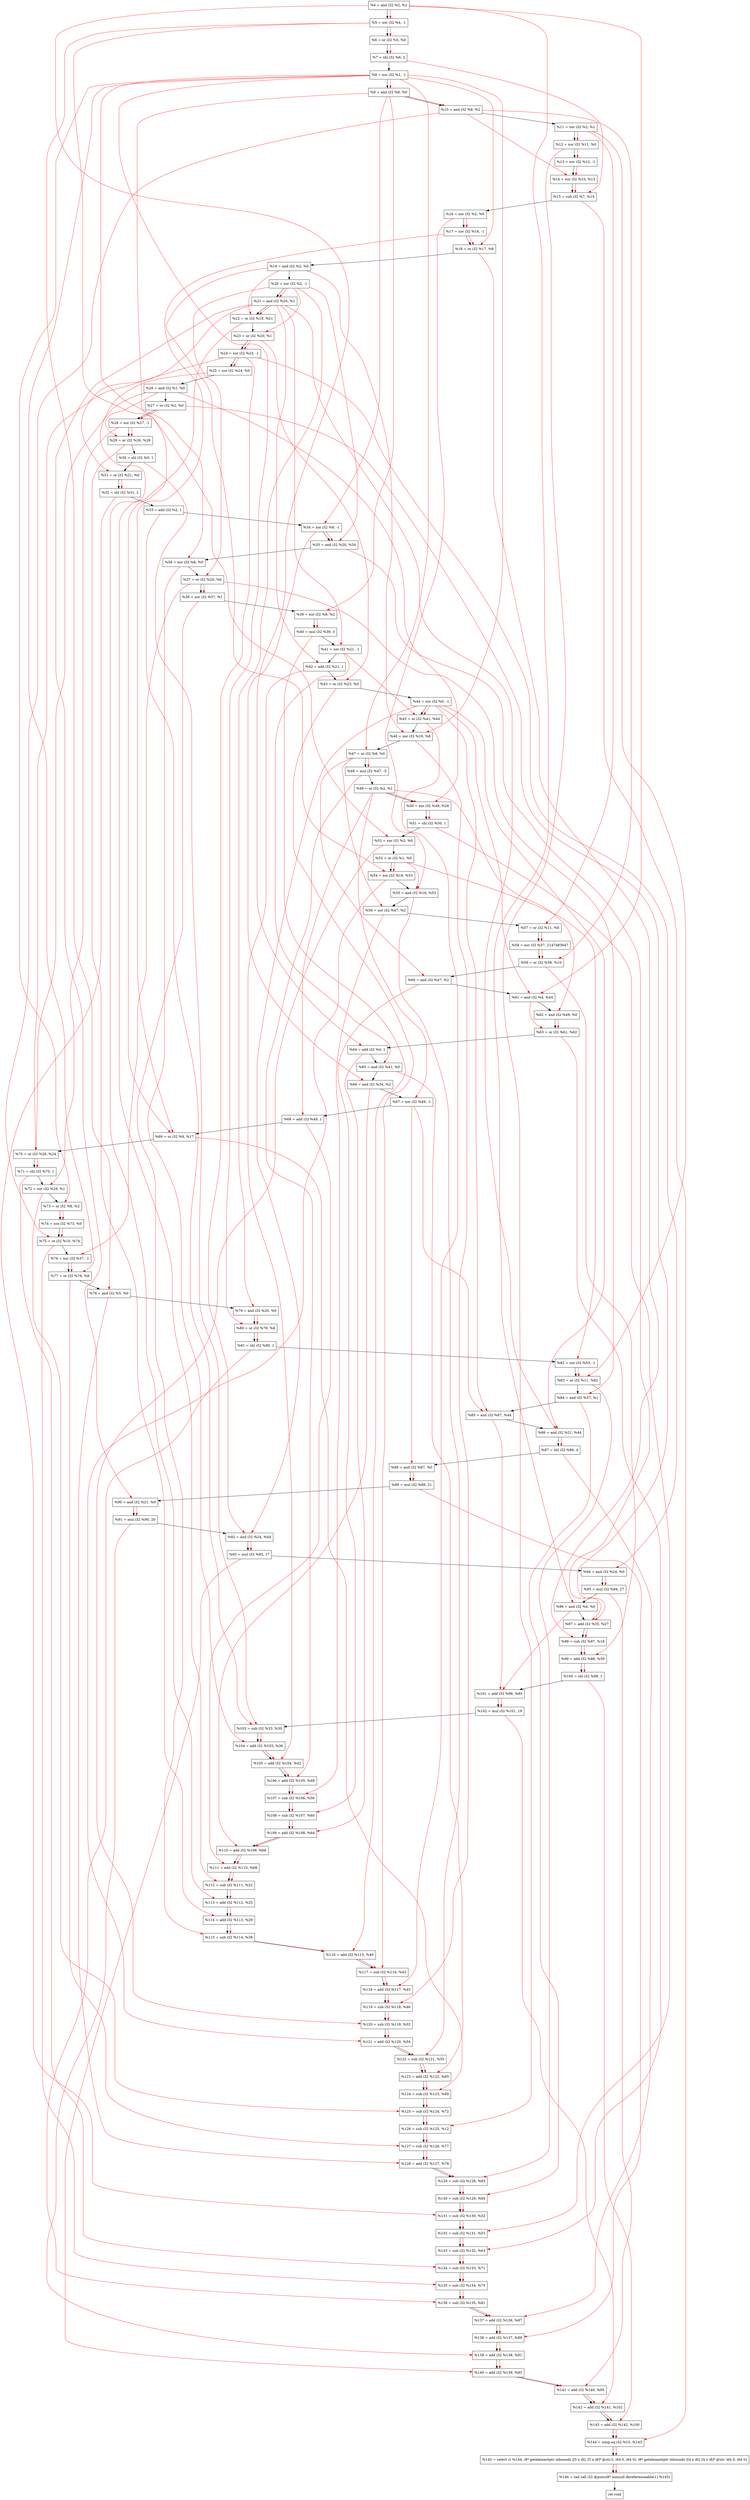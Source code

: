 digraph "DFG for'crackme' function" {
	Node0x142cef0[shape=record, label="  %4 = and i32 %2, %1"];
	Node0x142d5c0[shape=record, label="  %5 = xor i32 %4, -1"];
	Node0x142d630[shape=record, label="  %6 = or i32 %5, %0"];
	Node0x142d6d0[shape=record, label="  %7 = shl i32 %6, 2"];
	Node0x142d740[shape=record, label="  %8 = xor i32 %1, -1"];
	Node0x142d7b0[shape=record, label="  %9 = and i32 %8, %0"];
	Node0x142d820[shape=record, label="  %10 = and i32 %9, %2"];
	Node0x142d890[shape=record, label="  %11 = xor i32 %2, %1"];
	Node0x142d900[shape=record, label="  %12 = xor i32 %11, %0"];
	Node0x142d970[shape=record, label="  %13 = xor i32 %12, -1"];
	Node0x142d9e0[shape=record, label="  %14 = xor i32 %10, %13"];
	Node0x142da50[shape=record, label="  %15 = sub i32 %7, %14"];
	Node0x142dac0[shape=record, label="  %16 = xor i32 %2, %0"];
	Node0x142db30[shape=record, label="  %17 = xor i32 %16, -1"];
	Node0x142dba0[shape=record, label="  %18 = or i32 %17, %8"];
	Node0x142dc10[shape=record, label="  %19 = and i32 %2, %0"];
	Node0x142dc80[shape=record, label="  %20 = xor i32 %2, -1"];
	Node0x142dcf0[shape=record, label="  %21 = and i32 %20, %1"];
	Node0x142dd60[shape=record, label="  %22 = or i32 %19, %21"];
	Node0x142ddd0[shape=record, label="  %23 = or i32 %20, %1"];
	Node0x142de40[shape=record, label="  %24 = xor i32 %23, -1"];
	Node0x142deb0[shape=record, label="  %25 = xor i32 %24, %0"];
	Node0x142df20[shape=record, label="  %26 = and i32 %1, %0"];
	Node0x142df90[shape=record, label="  %27 = or i32 %2, %0"];
	Node0x142e000[shape=record, label="  %28 = xor i32 %27, -1"];
	Node0x142e070[shape=record, label="  %29 = or i32 %26, %28"];
	Node0x142e110[shape=record, label="  %30 = shl i32 %0, 1"];
	Node0x142e180[shape=record, label="  %31 = or i32 %21, %0"];
	Node0x142e1f0[shape=record, label="  %32 = shl i32 %31, 2"];
	Node0x142e470[shape=record, label="  %33 = add i32 %2, 1"];
	Node0x142e4e0[shape=record, label="  %34 = xor i32 %9, -1"];
	Node0x142e550[shape=record, label="  %35 = and i32 %20, %34"];
	Node0x142e5c0[shape=record, label="  %36 = xor i32 %8, %0"];
	Node0x142e630[shape=record, label="  %37 = or i32 %20, %0"];
	Node0x142e6a0[shape=record, label="  %38 = xor i32 %37, %1"];
	Node0x142e710[shape=record, label="  %39 = xor i32 %9, %2"];
	Node0x142e7b0[shape=record, label="  %40 = mul i32 %39, 3"];
	Node0x142e820[shape=record, label="  %41 = xor i32 %21, -1"];
	Node0x142e890[shape=record, label="  %42 = add i32 %21, 1"];
	Node0x142e900[shape=record, label="  %43 = or i32 %23, %0"];
	Node0x142e970[shape=record, label="  %44 = xor i32 %0, -1"];
	Node0x142e9e0[shape=record, label="  %45 = or i32 %41, %44"];
	Node0x142ea50[shape=record, label="  %46 = xor i32 %19, %8"];
	Node0x142eac0[shape=record, label="  %47 = or i32 %8, %0"];
	Node0x142eb60[shape=record, label="  %48 = mul i32 %47, -5"];
	Node0x142ebd0[shape=record, label="  %49 = or i32 %2, %1"];
	Node0x142ec40[shape=record, label="  %50 = xor i32 %49, %26"];
	Node0x142ecb0[shape=record, label="  %51 = shl i32 %50, 1"];
	Node0x142ed20[shape=record, label="  %52 = xor i32 %5, %0"];
	Node0x142ed90[shape=record, label="  %53 = or i32 %1, %0"];
	Node0x142ee00[shape=record, label="  %54 = xor i32 %19, %53"];
	Node0x142ee70[shape=record, label="  %55 = and i32 %16, %53"];
	Node0x142eee0[shape=record, label="  %56 = xor i32 %47, %2"];
	Node0x142ef50[shape=record, label="  %57 = or i32 %11, %0"];
	Node0x142eff0[shape=record, label="  %58 = xor i32 %57, 2147483647"];
	Node0x142f060[shape=record, label="  %59 = or i32 %58, %10"];
	Node0x142f0d0[shape=record, label="  %60 = and i32 %47, %2"];
	Node0x142f140[shape=record, label="  %61 = and i32 %4, %44"];
	Node0x142f1b0[shape=record, label="  %62 = and i32 %49, %0"];
	Node0x142f220[shape=record, label="  %63 = or i32 %61, %62"];
	Node0x142f290[shape=record, label="  %64 = add i32 %4, 1"];
	Node0x142f710[shape=record, label="  %65 = and i32 %41, %0"];
	Node0x142f780[shape=record, label="  %66 = and i32 %34, %2"];
	Node0x142f7f0[shape=record, label="  %67 = xor i32 %49, -1"];
	Node0x142f860[shape=record, label="  %68 = add i32 %49, 1"];
	Node0x142f8d0[shape=record, label="  %69 = or i32 %9, %17"];
	Node0x142f940[shape=record, label="  %70 = or i32 %26, %24"];
	Node0x142f9b0[shape=record, label="  %71 = shl i32 %70, 1"];
	Node0x142fa20[shape=record, label="  %72 = xor i32 %28, %1"];
	Node0x142fa90[shape=record, label="  %73 = or i32 %8, %2"];
	Node0x142fb00[shape=record, label="  %74 = xor i32 %73, %0"];
	Node0x142fb70[shape=record, label="  %75 = or i32 %10, %74"];
	Node0x142fbe0[shape=record, label="  %76 = xor i32 %37, -1"];
	Node0x142fc50[shape=record, label="  %77 = or i32 %76, %8"];
	Node0x142fcc0[shape=record, label="  %78 = and i32 %5, %0"];
	Node0x142fd30[shape=record, label="  %79 = and i32 %20, %0"];
	Node0x142fda0[shape=record, label="  %80 = or i32 %79, %8"];
	Node0x142fe10[shape=record, label="  %81 = shl i32 %80, 1"];
	Node0x142fe80[shape=record, label="  %82 = xor i32 %53, -1"];
	Node0x142fef0[shape=record, label="  %83 = or i32 %11, %82"];
	Node0x142ff60[shape=record, label="  %84 = and i32 %37, %1"];
	Node0x142ffd0[shape=record, label="  %85 = and i32 %67, %44"];
	Node0x1430040[shape=record, label="  %86 = and i32 %21, %44"];
	Node0x14300e0[shape=record, label="  %87 = shl i32 %86, 4"];
	Node0x1430150[shape=record, label="  %88 = and i32 %67, %0"];
	Node0x14301f0[shape=record, label="  %89 = mul i32 %88, 21"];
	Node0x1430260[shape=record, label="  %90 = and i32 %21, %0"];
	Node0x1430300[shape=record, label="  %91 = mul i32 %90, 20"];
	Node0x1430370[shape=record, label="  %92 = and i32 %24, %44"];
	Node0x1430410[shape=record, label="  %93 = mul i32 %92, 17"];
	Node0x1430480[shape=record, label="  %94 = and i32 %24, %0"];
	Node0x1430520[shape=record, label="  %95 = mul i32 %94, 27"];
	Node0x1430590[shape=record, label="  %96 = and i32 %4, %0"];
	Node0x1430600[shape=record, label="  %97 = add i32 %35, %27"];
	Node0x1430670[shape=record, label="  %98 = sub i32 %97, %18"];
	Node0x14306e0[shape=record, label="  %99 = add i32 %98, %59"];
	Node0x1430750[shape=record, label="  %100 = shl i32 %99, 1"];
	Node0x14307c0[shape=record, label="  %101 = add i32 %96, %85"];
	Node0x1430860[shape=record, label="  %102 = mul i32 %101, 19"];
	Node0x14308d0[shape=record, label="  %103 = sub i32 %33, %30"];
	Node0x1430940[shape=record, label="  %104 = add i32 %103, %36"];
	Node0x14309b0[shape=record, label="  %105 = add i32 %104, %42"];
	Node0x1430a20[shape=record, label="  %106 = add i32 %105, %48"];
	Node0x1430a90[shape=record, label="  %107 = sub i32 %106, %56"];
	Node0x1430b00[shape=record, label="  %108 = sub i32 %107, %60"];
	Node0x1430b70[shape=record, label="  %109 = add i32 %108, %64"];
	Node0x1430be0[shape=record, label="  %110 = add i32 %109, %66"];
	Node0x1430c50[shape=record, label="  %111 = add i32 %110, %68"];
	Node0x1430cc0[shape=record, label="  %112 = sub i32 %111, %22"];
	Node0x1430d30[shape=record, label="  %113 = add i32 %112, %25"];
	Node0x1430da0[shape=record, label="  %114 = add i32 %113, %29"];
	Node0x1430e10[shape=record, label="  %115 = sub i32 %114, %38"];
	Node0x1430e80[shape=record, label="  %116 = add i32 %115, %40"];
	Node0x1430ef0[shape=record, label="  %117 = sub i32 %116, %43"];
	Node0x1430f60[shape=record, label="  %118 = add i32 %117, %45"];
	Node0x1430fd0[shape=record, label="  %119 = sub i32 %118, %46"];
	Node0x1431040[shape=record, label="  %120 = sub i32 %119, %52"];
	Node0x14310b0[shape=record, label="  %121 = add i32 %120, %54"];
	Node0x1431120[shape=record, label="  %122 = sub i32 %121, %55"];
	Node0x1431190[shape=record, label="  %123 = add i32 %122, %65"];
	Node0x1431200[shape=record, label="  %124 = sub i32 %123, %69"];
	Node0x1431270[shape=record, label="  %125 = sub i32 %124, %72"];
	Node0x14312e0[shape=record, label="  %126 = sub i32 %125, %12"];
	Node0x1431350[shape=record, label="  %127 = sub i32 %126, %77"];
	Node0x14313c0[shape=record, label="  %128 = add i32 %127, %78"];
	Node0x1431c40[shape=record, label="  %129 = sub i32 %128, %83"];
	Node0x1431cb0[shape=record, label="  %130 = sub i32 %129, %84"];
	Node0x1431d20[shape=record, label="  %131 = sub i32 %130, %32"];
	Node0x1431d90[shape=record, label="  %132 = sub i32 %131, %51"];
	Node0x1431e00[shape=record, label="  %133 = sub i32 %132, %63"];
	Node0x1431e70[shape=record, label="  %134 = sub i32 %133, %71"];
	Node0x1431ee0[shape=record, label="  %135 = sub i32 %134, %75"];
	Node0x1431f50[shape=record, label="  %136 = sub i32 %135, %81"];
	Node0x1431fc0[shape=record, label="  %137 = add i32 %136, %87"];
	Node0x1432030[shape=record, label="  %138 = add i32 %137, %89"];
	Node0x14320a0[shape=record, label="  %139 = add i32 %138, %91"];
	Node0x1432110[shape=record, label="  %140 = add i32 %139, %93"];
	Node0x1432180[shape=record, label="  %141 = add i32 %140, %95"];
	Node0x14321f0[shape=record, label="  %142 = add i32 %141, %102"];
	Node0x1432260[shape=record, label="  %143 = add i32 %142, %100"];
	Node0x14322d0[shape=record, label="  %144 = icmp eq i32 %15, %143"];
	Node0x13cd268[shape=record, label="  %145 = select i1 %144, i8* getelementptr inbounds ([5 x i8], [5 x i8]* @str.3, i64 0, i64 0), i8* getelementptr inbounds ([4 x i8], [4 x i8]* @str, i64 0, i64 0)"];
	Node0x1432560[shape=record, label="  %146 = tail call i32 @puts(i8* nonnull dereferenceable(1) %145)"];
	Node0x14325b0[shape=record, label="  ret void"];
	Node0x142cef0 -> Node0x142d5c0;
	Node0x142d5c0 -> Node0x142d630;
	Node0x142d630 -> Node0x142d6d0;
	Node0x142d6d0 -> Node0x142d740;
	Node0x142d740 -> Node0x142d7b0;
	Node0x142d7b0 -> Node0x142d820;
	Node0x142d820 -> Node0x142d890;
	Node0x142d890 -> Node0x142d900;
	Node0x142d900 -> Node0x142d970;
	Node0x142d970 -> Node0x142d9e0;
	Node0x142d9e0 -> Node0x142da50;
	Node0x142da50 -> Node0x142dac0;
	Node0x142dac0 -> Node0x142db30;
	Node0x142db30 -> Node0x142dba0;
	Node0x142dba0 -> Node0x142dc10;
	Node0x142dc10 -> Node0x142dc80;
	Node0x142dc80 -> Node0x142dcf0;
	Node0x142dcf0 -> Node0x142dd60;
	Node0x142dd60 -> Node0x142ddd0;
	Node0x142ddd0 -> Node0x142de40;
	Node0x142de40 -> Node0x142deb0;
	Node0x142deb0 -> Node0x142df20;
	Node0x142df20 -> Node0x142df90;
	Node0x142df90 -> Node0x142e000;
	Node0x142e000 -> Node0x142e070;
	Node0x142e070 -> Node0x142e110;
	Node0x142e110 -> Node0x142e180;
	Node0x142e180 -> Node0x142e1f0;
	Node0x142e1f0 -> Node0x142e470;
	Node0x142e470 -> Node0x142e4e0;
	Node0x142e4e0 -> Node0x142e550;
	Node0x142e550 -> Node0x142e5c0;
	Node0x142e5c0 -> Node0x142e630;
	Node0x142e630 -> Node0x142e6a0;
	Node0x142e6a0 -> Node0x142e710;
	Node0x142e710 -> Node0x142e7b0;
	Node0x142e7b0 -> Node0x142e820;
	Node0x142e820 -> Node0x142e890;
	Node0x142e890 -> Node0x142e900;
	Node0x142e900 -> Node0x142e970;
	Node0x142e970 -> Node0x142e9e0;
	Node0x142e9e0 -> Node0x142ea50;
	Node0x142ea50 -> Node0x142eac0;
	Node0x142eac0 -> Node0x142eb60;
	Node0x142eb60 -> Node0x142ebd0;
	Node0x142ebd0 -> Node0x142ec40;
	Node0x142ec40 -> Node0x142ecb0;
	Node0x142ecb0 -> Node0x142ed20;
	Node0x142ed20 -> Node0x142ed90;
	Node0x142ed90 -> Node0x142ee00;
	Node0x142ee00 -> Node0x142ee70;
	Node0x142ee70 -> Node0x142eee0;
	Node0x142eee0 -> Node0x142ef50;
	Node0x142ef50 -> Node0x142eff0;
	Node0x142eff0 -> Node0x142f060;
	Node0x142f060 -> Node0x142f0d0;
	Node0x142f0d0 -> Node0x142f140;
	Node0x142f140 -> Node0x142f1b0;
	Node0x142f1b0 -> Node0x142f220;
	Node0x142f220 -> Node0x142f290;
	Node0x142f290 -> Node0x142f710;
	Node0x142f710 -> Node0x142f780;
	Node0x142f780 -> Node0x142f7f0;
	Node0x142f7f0 -> Node0x142f860;
	Node0x142f860 -> Node0x142f8d0;
	Node0x142f8d0 -> Node0x142f940;
	Node0x142f940 -> Node0x142f9b0;
	Node0x142f9b0 -> Node0x142fa20;
	Node0x142fa20 -> Node0x142fa90;
	Node0x142fa90 -> Node0x142fb00;
	Node0x142fb00 -> Node0x142fb70;
	Node0x142fb70 -> Node0x142fbe0;
	Node0x142fbe0 -> Node0x142fc50;
	Node0x142fc50 -> Node0x142fcc0;
	Node0x142fcc0 -> Node0x142fd30;
	Node0x142fd30 -> Node0x142fda0;
	Node0x142fda0 -> Node0x142fe10;
	Node0x142fe10 -> Node0x142fe80;
	Node0x142fe80 -> Node0x142fef0;
	Node0x142fef0 -> Node0x142ff60;
	Node0x142ff60 -> Node0x142ffd0;
	Node0x142ffd0 -> Node0x1430040;
	Node0x1430040 -> Node0x14300e0;
	Node0x14300e0 -> Node0x1430150;
	Node0x1430150 -> Node0x14301f0;
	Node0x14301f0 -> Node0x1430260;
	Node0x1430260 -> Node0x1430300;
	Node0x1430300 -> Node0x1430370;
	Node0x1430370 -> Node0x1430410;
	Node0x1430410 -> Node0x1430480;
	Node0x1430480 -> Node0x1430520;
	Node0x1430520 -> Node0x1430590;
	Node0x1430590 -> Node0x1430600;
	Node0x1430600 -> Node0x1430670;
	Node0x1430670 -> Node0x14306e0;
	Node0x14306e0 -> Node0x1430750;
	Node0x1430750 -> Node0x14307c0;
	Node0x14307c0 -> Node0x1430860;
	Node0x1430860 -> Node0x14308d0;
	Node0x14308d0 -> Node0x1430940;
	Node0x1430940 -> Node0x14309b0;
	Node0x14309b0 -> Node0x1430a20;
	Node0x1430a20 -> Node0x1430a90;
	Node0x1430a90 -> Node0x1430b00;
	Node0x1430b00 -> Node0x1430b70;
	Node0x1430b70 -> Node0x1430be0;
	Node0x1430be0 -> Node0x1430c50;
	Node0x1430c50 -> Node0x1430cc0;
	Node0x1430cc0 -> Node0x1430d30;
	Node0x1430d30 -> Node0x1430da0;
	Node0x1430da0 -> Node0x1430e10;
	Node0x1430e10 -> Node0x1430e80;
	Node0x1430e80 -> Node0x1430ef0;
	Node0x1430ef0 -> Node0x1430f60;
	Node0x1430f60 -> Node0x1430fd0;
	Node0x1430fd0 -> Node0x1431040;
	Node0x1431040 -> Node0x14310b0;
	Node0x14310b0 -> Node0x1431120;
	Node0x1431120 -> Node0x1431190;
	Node0x1431190 -> Node0x1431200;
	Node0x1431200 -> Node0x1431270;
	Node0x1431270 -> Node0x14312e0;
	Node0x14312e0 -> Node0x1431350;
	Node0x1431350 -> Node0x14313c0;
	Node0x14313c0 -> Node0x1431c40;
	Node0x1431c40 -> Node0x1431cb0;
	Node0x1431cb0 -> Node0x1431d20;
	Node0x1431d20 -> Node0x1431d90;
	Node0x1431d90 -> Node0x1431e00;
	Node0x1431e00 -> Node0x1431e70;
	Node0x1431e70 -> Node0x1431ee0;
	Node0x1431ee0 -> Node0x1431f50;
	Node0x1431f50 -> Node0x1431fc0;
	Node0x1431fc0 -> Node0x1432030;
	Node0x1432030 -> Node0x14320a0;
	Node0x14320a0 -> Node0x1432110;
	Node0x1432110 -> Node0x1432180;
	Node0x1432180 -> Node0x14321f0;
	Node0x14321f0 -> Node0x1432260;
	Node0x1432260 -> Node0x14322d0;
	Node0x14322d0 -> Node0x13cd268;
	Node0x13cd268 -> Node0x1432560;
	Node0x1432560 -> Node0x14325b0;
edge [color=red]
	Node0x142cef0 -> Node0x142d5c0;
	Node0x142d5c0 -> Node0x142d630;
	Node0x142d630 -> Node0x142d6d0;
	Node0x142d740 -> Node0x142d7b0;
	Node0x142d7b0 -> Node0x142d820;
	Node0x142d890 -> Node0x142d900;
	Node0x142d900 -> Node0x142d970;
	Node0x142d820 -> Node0x142d9e0;
	Node0x142d970 -> Node0x142d9e0;
	Node0x142d6d0 -> Node0x142da50;
	Node0x142d9e0 -> Node0x142da50;
	Node0x142dac0 -> Node0x142db30;
	Node0x142db30 -> Node0x142dba0;
	Node0x142d740 -> Node0x142dba0;
	Node0x142dc80 -> Node0x142dcf0;
	Node0x142dc10 -> Node0x142dd60;
	Node0x142dcf0 -> Node0x142dd60;
	Node0x142dc80 -> Node0x142ddd0;
	Node0x142ddd0 -> Node0x142de40;
	Node0x142de40 -> Node0x142deb0;
	Node0x142df90 -> Node0x142e000;
	Node0x142df20 -> Node0x142e070;
	Node0x142e000 -> Node0x142e070;
	Node0x142dcf0 -> Node0x142e180;
	Node0x142e180 -> Node0x142e1f0;
	Node0x142d7b0 -> Node0x142e4e0;
	Node0x142dc80 -> Node0x142e550;
	Node0x142e4e0 -> Node0x142e550;
	Node0x142d740 -> Node0x142e5c0;
	Node0x142dc80 -> Node0x142e630;
	Node0x142e630 -> Node0x142e6a0;
	Node0x142d7b0 -> Node0x142e710;
	Node0x142e710 -> Node0x142e7b0;
	Node0x142dcf0 -> Node0x142e820;
	Node0x142dcf0 -> Node0x142e890;
	Node0x142ddd0 -> Node0x142e900;
	Node0x142e820 -> Node0x142e9e0;
	Node0x142e970 -> Node0x142e9e0;
	Node0x142dc10 -> Node0x142ea50;
	Node0x142d740 -> Node0x142ea50;
	Node0x142d740 -> Node0x142eac0;
	Node0x142eac0 -> Node0x142eb60;
	Node0x142ebd0 -> Node0x142ec40;
	Node0x142df20 -> Node0x142ec40;
	Node0x142ec40 -> Node0x142ecb0;
	Node0x142d5c0 -> Node0x142ed20;
	Node0x142dc10 -> Node0x142ee00;
	Node0x142ed90 -> Node0x142ee00;
	Node0x142dac0 -> Node0x142ee70;
	Node0x142ed90 -> Node0x142ee70;
	Node0x142eac0 -> Node0x142eee0;
	Node0x142d890 -> Node0x142ef50;
	Node0x142ef50 -> Node0x142eff0;
	Node0x142eff0 -> Node0x142f060;
	Node0x142d820 -> Node0x142f060;
	Node0x142eac0 -> Node0x142f0d0;
	Node0x142cef0 -> Node0x142f140;
	Node0x142e970 -> Node0x142f140;
	Node0x142ebd0 -> Node0x142f1b0;
	Node0x142f140 -> Node0x142f220;
	Node0x142f1b0 -> Node0x142f220;
	Node0x142cef0 -> Node0x142f290;
	Node0x142e820 -> Node0x142f710;
	Node0x142e4e0 -> Node0x142f780;
	Node0x142ebd0 -> Node0x142f7f0;
	Node0x142ebd0 -> Node0x142f860;
	Node0x142d7b0 -> Node0x142f8d0;
	Node0x142db30 -> Node0x142f8d0;
	Node0x142df20 -> Node0x142f940;
	Node0x142de40 -> Node0x142f940;
	Node0x142f940 -> Node0x142f9b0;
	Node0x142e000 -> Node0x142fa20;
	Node0x142d740 -> Node0x142fa90;
	Node0x142fa90 -> Node0x142fb00;
	Node0x142d820 -> Node0x142fb70;
	Node0x142fb00 -> Node0x142fb70;
	Node0x142e630 -> Node0x142fbe0;
	Node0x142fbe0 -> Node0x142fc50;
	Node0x142d740 -> Node0x142fc50;
	Node0x142d5c0 -> Node0x142fcc0;
	Node0x142dc80 -> Node0x142fd30;
	Node0x142fd30 -> Node0x142fda0;
	Node0x142d740 -> Node0x142fda0;
	Node0x142fda0 -> Node0x142fe10;
	Node0x142ed90 -> Node0x142fe80;
	Node0x142d890 -> Node0x142fef0;
	Node0x142fe80 -> Node0x142fef0;
	Node0x142e630 -> Node0x142ff60;
	Node0x142f7f0 -> Node0x142ffd0;
	Node0x142e970 -> Node0x142ffd0;
	Node0x142dcf0 -> Node0x1430040;
	Node0x142e970 -> Node0x1430040;
	Node0x1430040 -> Node0x14300e0;
	Node0x142f7f0 -> Node0x1430150;
	Node0x1430150 -> Node0x14301f0;
	Node0x142dcf0 -> Node0x1430260;
	Node0x1430260 -> Node0x1430300;
	Node0x142de40 -> Node0x1430370;
	Node0x142e970 -> Node0x1430370;
	Node0x1430370 -> Node0x1430410;
	Node0x142de40 -> Node0x1430480;
	Node0x1430480 -> Node0x1430520;
	Node0x142cef0 -> Node0x1430590;
	Node0x142e550 -> Node0x1430600;
	Node0x142df90 -> Node0x1430600;
	Node0x1430600 -> Node0x1430670;
	Node0x142dba0 -> Node0x1430670;
	Node0x1430670 -> Node0x14306e0;
	Node0x142f060 -> Node0x14306e0;
	Node0x14306e0 -> Node0x1430750;
	Node0x1430590 -> Node0x14307c0;
	Node0x142ffd0 -> Node0x14307c0;
	Node0x14307c0 -> Node0x1430860;
	Node0x142e470 -> Node0x14308d0;
	Node0x142e110 -> Node0x14308d0;
	Node0x14308d0 -> Node0x1430940;
	Node0x142e5c0 -> Node0x1430940;
	Node0x1430940 -> Node0x14309b0;
	Node0x142e890 -> Node0x14309b0;
	Node0x14309b0 -> Node0x1430a20;
	Node0x142eb60 -> Node0x1430a20;
	Node0x1430a20 -> Node0x1430a90;
	Node0x142eee0 -> Node0x1430a90;
	Node0x1430a90 -> Node0x1430b00;
	Node0x142f0d0 -> Node0x1430b00;
	Node0x1430b00 -> Node0x1430b70;
	Node0x142f290 -> Node0x1430b70;
	Node0x1430b70 -> Node0x1430be0;
	Node0x142f780 -> Node0x1430be0;
	Node0x1430be0 -> Node0x1430c50;
	Node0x142f860 -> Node0x1430c50;
	Node0x1430c50 -> Node0x1430cc0;
	Node0x142dd60 -> Node0x1430cc0;
	Node0x1430cc0 -> Node0x1430d30;
	Node0x142deb0 -> Node0x1430d30;
	Node0x1430d30 -> Node0x1430da0;
	Node0x142e070 -> Node0x1430da0;
	Node0x1430da0 -> Node0x1430e10;
	Node0x142e6a0 -> Node0x1430e10;
	Node0x1430e10 -> Node0x1430e80;
	Node0x142e7b0 -> Node0x1430e80;
	Node0x1430e80 -> Node0x1430ef0;
	Node0x142e900 -> Node0x1430ef0;
	Node0x1430ef0 -> Node0x1430f60;
	Node0x142e9e0 -> Node0x1430f60;
	Node0x1430f60 -> Node0x1430fd0;
	Node0x142ea50 -> Node0x1430fd0;
	Node0x1430fd0 -> Node0x1431040;
	Node0x142ed20 -> Node0x1431040;
	Node0x1431040 -> Node0x14310b0;
	Node0x142ee00 -> Node0x14310b0;
	Node0x14310b0 -> Node0x1431120;
	Node0x142ee70 -> Node0x1431120;
	Node0x1431120 -> Node0x1431190;
	Node0x142f710 -> Node0x1431190;
	Node0x1431190 -> Node0x1431200;
	Node0x142f8d0 -> Node0x1431200;
	Node0x1431200 -> Node0x1431270;
	Node0x142fa20 -> Node0x1431270;
	Node0x1431270 -> Node0x14312e0;
	Node0x142d900 -> Node0x14312e0;
	Node0x14312e0 -> Node0x1431350;
	Node0x142fc50 -> Node0x1431350;
	Node0x1431350 -> Node0x14313c0;
	Node0x142fcc0 -> Node0x14313c0;
	Node0x14313c0 -> Node0x1431c40;
	Node0x142fef0 -> Node0x1431c40;
	Node0x1431c40 -> Node0x1431cb0;
	Node0x142ff60 -> Node0x1431cb0;
	Node0x1431cb0 -> Node0x1431d20;
	Node0x142e1f0 -> Node0x1431d20;
	Node0x1431d20 -> Node0x1431d90;
	Node0x142ecb0 -> Node0x1431d90;
	Node0x1431d90 -> Node0x1431e00;
	Node0x142f220 -> Node0x1431e00;
	Node0x1431e00 -> Node0x1431e70;
	Node0x142f9b0 -> Node0x1431e70;
	Node0x1431e70 -> Node0x1431ee0;
	Node0x142fb70 -> Node0x1431ee0;
	Node0x1431ee0 -> Node0x1431f50;
	Node0x142fe10 -> Node0x1431f50;
	Node0x1431f50 -> Node0x1431fc0;
	Node0x14300e0 -> Node0x1431fc0;
	Node0x1431fc0 -> Node0x1432030;
	Node0x14301f0 -> Node0x1432030;
	Node0x1432030 -> Node0x14320a0;
	Node0x1430300 -> Node0x14320a0;
	Node0x14320a0 -> Node0x1432110;
	Node0x1430410 -> Node0x1432110;
	Node0x1432110 -> Node0x1432180;
	Node0x1430520 -> Node0x1432180;
	Node0x1432180 -> Node0x14321f0;
	Node0x1430860 -> Node0x14321f0;
	Node0x14321f0 -> Node0x1432260;
	Node0x1430750 -> Node0x1432260;
	Node0x142da50 -> Node0x14322d0;
	Node0x1432260 -> Node0x14322d0;
	Node0x14322d0 -> Node0x13cd268;
	Node0x13cd268 -> Node0x1432560;
}

